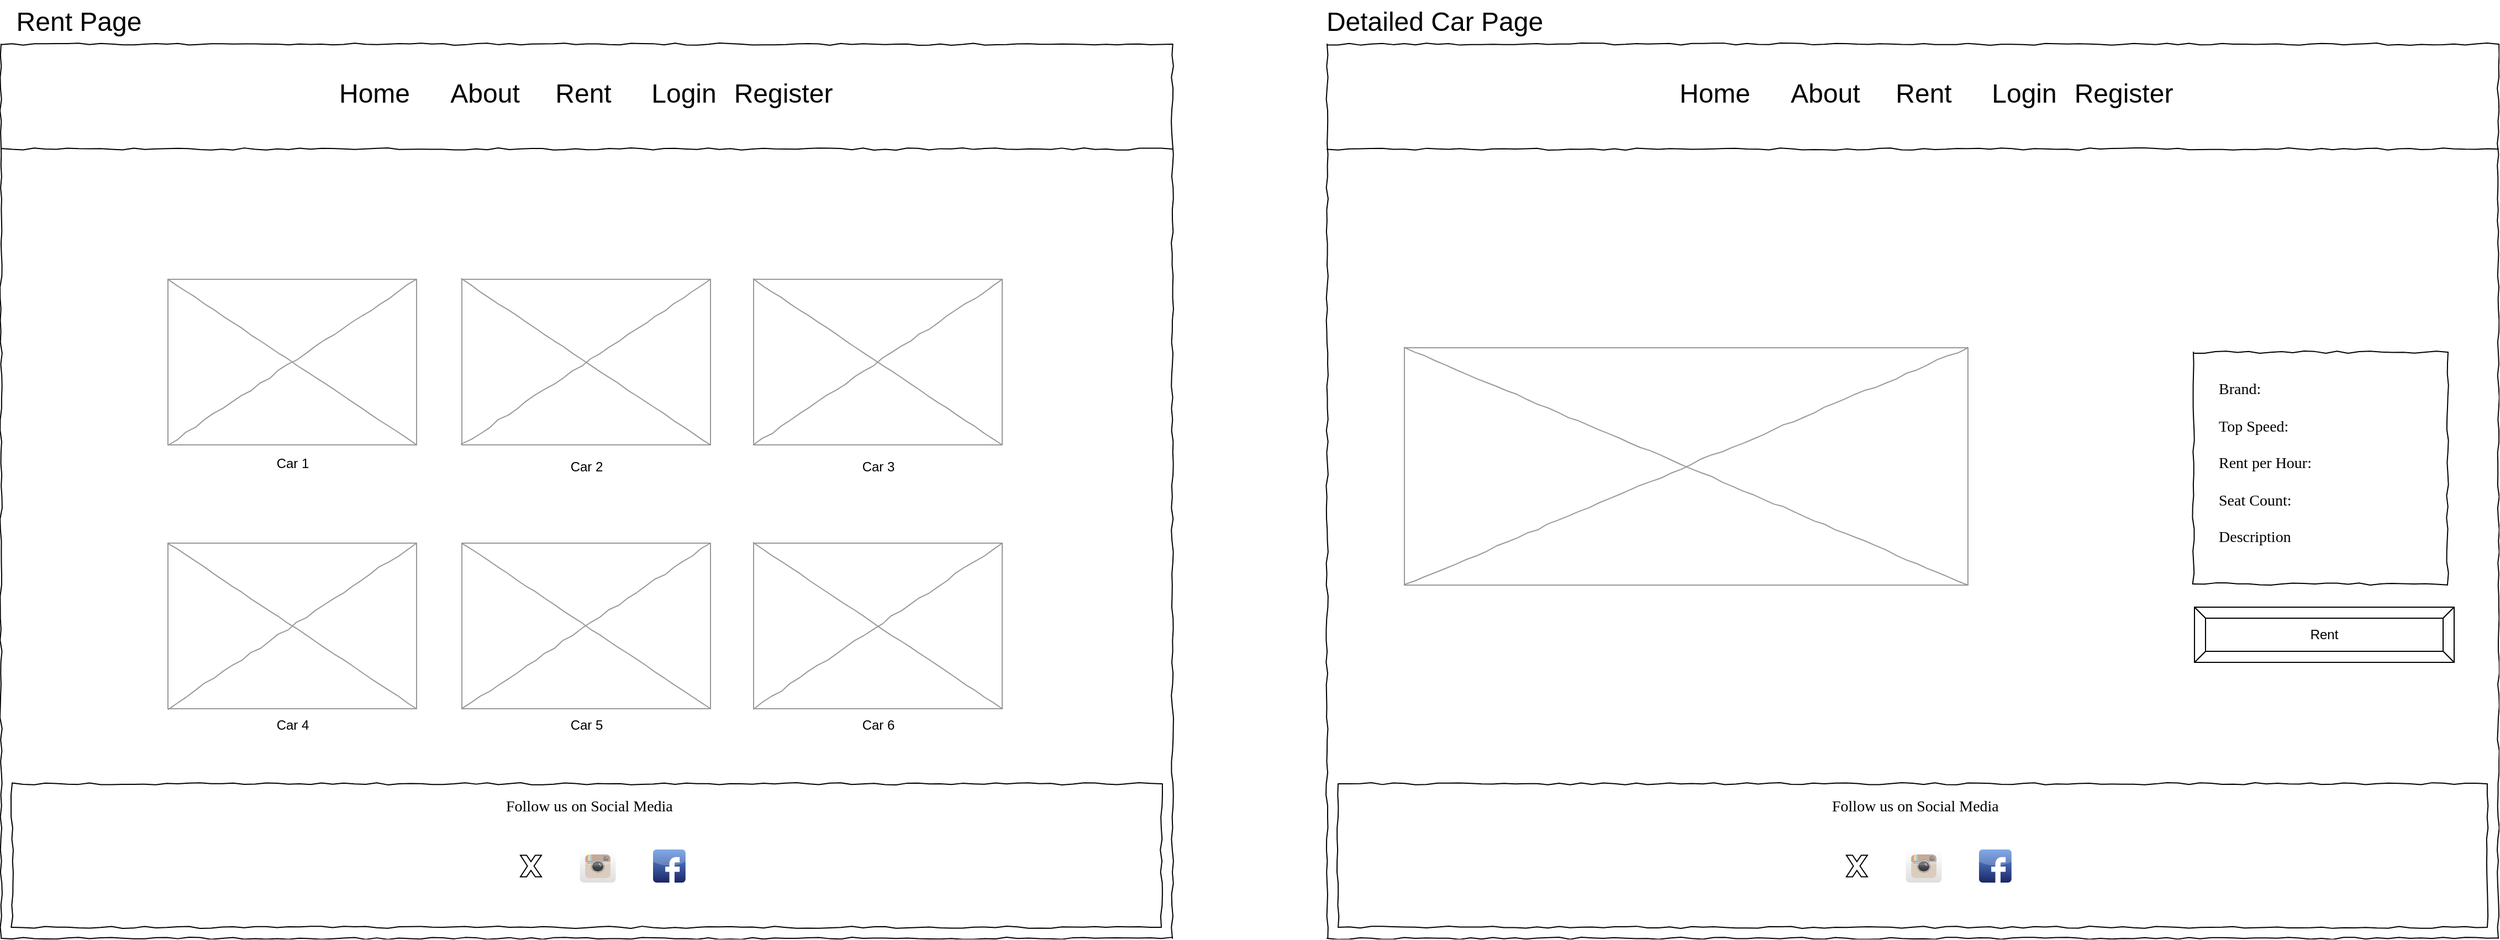 <mxfile version="24.6.4" type="device">
  <diagram name="Page-1" id="03018318-947c-dd8e-b7a3-06fadd420f32">
    <mxGraphModel dx="2472" dy="1988" grid="1" gridSize="10" guides="1" tooltips="1" connect="1" arrows="1" fold="1" page="1" pageScale="1" pageWidth="1100" pageHeight="850" background="#ffffff" math="0" shadow="0">
      <root>
        <mxCell id="0" />
        <mxCell id="1" parent="0" />
        <mxCell id="677b7b8949515195-1" value="" style="whiteSpace=wrap;html=1;rounded=0;shadow=0;labelBackgroundColor=none;strokeColor=#000000;strokeWidth=1;fillColor=none;fontFamily=Verdana;fontSize=12;fontColor=#000000;align=center;comic=1;" parent="1" vertex="1">
          <mxGeometry x="20" y="20" width="1060" height="810" as="geometry" />
        </mxCell>
        <mxCell id="677b7b8949515195-9" value="" style="line;strokeWidth=1;html=1;rounded=0;shadow=0;labelBackgroundColor=none;fillColor=none;fontFamily=Verdana;fontSize=14;fontColor=#000000;align=center;comic=1;" parent="1" vertex="1">
          <mxGeometry x="20" y="110" width="1060" height="10" as="geometry" />
        </mxCell>
        <mxCell id="677b7b8949515195-26" value="" style="whiteSpace=wrap;html=1;rounded=0;shadow=0;labelBackgroundColor=none;strokeWidth=1;fillColor=none;fontFamily=Verdana;fontSize=12;align=center;comic=1;" parent="1" vertex="1">
          <mxGeometry x="30" y="690" width="1040" height="130" as="geometry" />
        </mxCell>
        <mxCell id="y5IsJQyIRW_9o38pP9EZ-4" value="" style="verticalLabelPosition=bottom;shadow=0;dashed=0;align=center;html=1;verticalAlign=top;strokeWidth=1;shape=mxgraph.mockup.graphics.simpleIcon;strokeColor=#999999;rounded=0;labelBackgroundColor=none;fontFamily=Verdana;fontSize=14;fontColor=#000000;comic=1;" parent="1" vertex="1">
          <mxGeometry x="701" y="472" width="225" height="150" as="geometry" />
        </mxCell>
        <mxCell id="y5IsJQyIRW_9o38pP9EZ-10" value="" style="verticalLabelPosition=bottom;shadow=0;dashed=0;align=center;html=1;verticalAlign=top;strokeWidth=1;shape=mxgraph.mockup.graphics.simpleIcon;strokeColor=#999999;rounded=0;labelBackgroundColor=none;fontFamily=Verdana;fontSize=14;fontColor=#000000;comic=1;" parent="1" vertex="1">
          <mxGeometry x="437" y="472" width="225" height="150" as="geometry" />
        </mxCell>
        <mxCell id="y5IsJQyIRW_9o38pP9EZ-11" value="" style="verticalLabelPosition=bottom;shadow=0;dashed=0;align=center;html=1;verticalAlign=top;strokeWidth=1;shape=mxgraph.mockup.graphics.simpleIcon;strokeColor=#999999;rounded=0;labelBackgroundColor=none;fontFamily=Verdana;fontSize=14;fontColor=#000000;comic=1;" parent="1" vertex="1">
          <mxGeometry x="171" y="472" width="225" height="150" as="geometry" />
        </mxCell>
        <mxCell id="y5IsJQyIRW_9o38pP9EZ-12" value="" style="verticalLabelPosition=bottom;shadow=0;dashed=0;align=center;html=1;verticalAlign=top;strokeWidth=1;shape=mxgraph.mockup.graphics.simpleIcon;strokeColor=#999999;rounded=0;labelBackgroundColor=none;fontFamily=Verdana;fontSize=14;fontColor=#000000;comic=1;" parent="1" vertex="1">
          <mxGeometry x="701" y="233" width="225" height="150" as="geometry" />
        </mxCell>
        <mxCell id="y5IsJQyIRW_9o38pP9EZ-13" value="" style="verticalLabelPosition=bottom;shadow=0;dashed=0;align=center;html=1;verticalAlign=top;strokeWidth=1;shape=mxgraph.mockup.graphics.simpleIcon;strokeColor=#999999;rounded=0;labelBackgroundColor=none;fontFamily=Verdana;fontSize=14;fontColor=#000000;comic=1;" parent="1" vertex="1">
          <mxGeometry x="437" y="233" width="225" height="150" as="geometry" />
        </mxCell>
        <mxCell id="y5IsJQyIRW_9o38pP9EZ-14" value="" style="verticalLabelPosition=bottom;shadow=0;dashed=0;align=center;html=1;verticalAlign=top;strokeWidth=1;shape=mxgraph.mockup.graphics.simpleIcon;strokeColor=#999999;rounded=0;labelBackgroundColor=none;fontFamily=Verdana;fontSize=14;fontColor=#000000;comic=1;" parent="1" vertex="1">
          <mxGeometry x="171" y="233" width="225" height="150" as="geometry" />
        </mxCell>
        <mxCell id="y5IsJQyIRW_9o38pP9EZ-17" value="Follow us on Social Media" style="text;html=1;points=[];align=left;verticalAlign=top;spacingTop=-4;fontSize=14;fontFamily=Verdana" parent="1" vertex="1">
          <mxGeometry x="475" y="699.5" width="170" height="20" as="geometry" />
        </mxCell>
        <mxCell id="y5IsJQyIRW_9o38pP9EZ-18" value="" style="dashed=0;outlineConnect=0;html=1;align=center;labelPosition=center;verticalLabelPosition=bottom;verticalAlign=top;shape=mxgraph.webicons.instagram;gradientColor=#DFDEDE" parent="1" vertex="1">
          <mxGeometry x="543.8" y="749.5" width="32.4" height="30" as="geometry" />
        </mxCell>
        <mxCell id="y5IsJQyIRW_9o38pP9EZ-19" value="" style="dashed=0;outlineConnect=0;html=1;align=center;labelPosition=center;verticalLabelPosition=bottom;verticalAlign=top;shape=mxgraph.webicons.facebook;fillColor=#6294E4;gradientColor=#1A2665" parent="1" vertex="1">
          <mxGeometry x="610" y="749.5" width="29.4" height="30" as="geometry" />
        </mxCell>
        <mxCell id="y5IsJQyIRW_9o38pP9EZ-25" value="&lt;span style=&quot;color: rgba(0, 0, 0, 0); font-family: monospace; font-size: 0px; text-align: start; text-wrap: nowrap;&quot;&gt;%3CmxGraphModel%3E%3Croot%3E%3CmxCell%20id%3D%220%22%2F%3E%3CmxCell%20id%3D%221%22%20parent%3D%220%22%2F%3E%3CmxCell%20id%3D%222%22%20value%3D%22%22%20style%3D%22rounded%3D0%3BwhiteSpace%3Dwrap%3Bhtml%3D1%3B%22%20vertex%3D%221%22%20parent%3D%221%22%3E%3CmxGeometry%20x%3D%221250%22%20y%3D%22245%22%20width%3D%22610%22%20height%3D%22160%22%20as%3D%22geometry%22%2F%3E%3C%2FmxCell%3E%3CmxCell%20id%3D%223%22%20value%3D%22%22%20style%3D%22verticalLabelPosition%3Dbottom%3Bshadow%3D0%3Bdashed%3D0%3Balign%3Dcenter%3Bhtml%3D1%3BverticalAlign%3Dtop%3BstrokeWidth%3D1%3Bshape%3Dmxgraph.mockup.graphics.simpleIcon%3BstrokeColor%3D%23999999%3Brounded%3D0%3BlabelBackgroundColor%3Dnone%3BfontFamily%3DVerdana%3BfontSize%3D14%3BfontColor%3D%23000000%3Bcomic%3D1%3B%22%20vertex%3D%221%22%20parent%3D%221%22%3E%3CmxGeometry%20x%3D%221280%22%20y%3D%22277%22%20width%3D%22140%22%20height%3D%2296%22%20as%3D%22geometry%22%2F%3E%3C%2FmxCell%3E%3C%2Froot%3E%3C%2FmxGraphModel%3E&lt;/span&gt;" style="whiteSpace=wrap;html=1;rounded=0;shadow=0;labelBackgroundColor=none;strokeColor=#000000;strokeWidth=1;fillColor=none;fontFamily=Verdana;fontSize=12;fontColor=#000000;align=center;comic=1;" parent="1" vertex="1">
          <mxGeometry x="1220" y="20" width="1060" height="810" as="geometry" />
        </mxCell>
        <mxCell id="y5IsJQyIRW_9o38pP9EZ-35" value="" style="whiteSpace=wrap;html=1;rounded=0;shadow=0;labelBackgroundColor=none;strokeWidth=1;fillColor=none;fontFamily=Verdana;fontSize=12;align=center;comic=1;" parent="1" vertex="1">
          <mxGeometry x="2004" y="299" width="230" height="210" as="geometry" />
        </mxCell>
        <mxCell id="y5IsJQyIRW_9o38pP9EZ-38" value="Brand:&lt;div&gt;&lt;br&gt;&lt;/div&gt;&lt;div&gt;Top Speed:&lt;/div&gt;&lt;div&gt;&lt;br&gt;&lt;/div&gt;&lt;div&gt;Rent per Hour:&lt;/div&gt;&lt;div&gt;&lt;br&gt;&lt;/div&gt;&lt;div&gt;Seat Count:&lt;/div&gt;&lt;div&gt;&lt;br&gt;&lt;/div&gt;&lt;div&gt;Description&lt;/div&gt;" style="text;html=1;points=[];align=left;verticalAlign=top;spacingTop=-4;fontSize=14;fontFamily=Verdana" parent="1" vertex="1">
          <mxGeometry x="2025" y="322" width="170" height="20" as="geometry" />
        </mxCell>
        <mxCell id="y5IsJQyIRW_9o38pP9EZ-61" value="&lt;font style=&quot;font-size: 24px;&quot;&gt;Rent Page&lt;/font&gt;" style="text;html=1;align=center;verticalAlign=middle;resizable=0;points=[];autosize=1;strokeColor=none;fillColor=none;" parent="1" vertex="1">
          <mxGeometry x="20" y="-20" width="140" height="40" as="geometry" />
        </mxCell>
        <mxCell id="y5IsJQyIRW_9o38pP9EZ-62" value="&lt;font style=&quot;font-size: 24px;&quot;&gt;Detailed Car Page&lt;/font&gt;" style="text;html=1;align=center;verticalAlign=middle;resizable=0;points=[];autosize=1;strokeColor=none;fillColor=none;" parent="1" vertex="1">
          <mxGeometry x="1207" y="-20" width="220" height="40" as="geometry" />
        </mxCell>
        <mxCell id="y5IsJQyIRW_9o38pP9EZ-63" value="Rent" style="labelPosition=center;verticalLabelPosition=middle;align=center;html=1;shape=mxgraph.basic.button;dx=10;whiteSpace=wrap;" parent="1" vertex="1">
          <mxGeometry x="2005" y="530" width="235" height="50" as="geometry" />
        </mxCell>
        <mxCell id="DozhcayBd8Z3OF6uSsUL-1" value="" style="verticalLabelPosition=bottom;verticalAlign=top;html=1;shape=mxgraph.basic.x" vertex="1" parent="1">
          <mxGeometry x="490" y="754.75" width="19" height="19.5" as="geometry" />
        </mxCell>
        <mxCell id="DozhcayBd8Z3OF6uSsUL-2" value="Car 1" style="text;html=1;align=center;verticalAlign=middle;whiteSpace=wrap;rounded=0;" vertex="1" parent="1">
          <mxGeometry x="254" y="385" width="60" height="30" as="geometry" />
        </mxCell>
        <mxCell id="DozhcayBd8Z3OF6uSsUL-3" value="Car 2" style="text;html=1;align=center;verticalAlign=middle;whiteSpace=wrap;rounded=0;" vertex="1" parent="1">
          <mxGeometry x="520" y="390" width="60" height="25" as="geometry" />
        </mxCell>
        <mxCell id="DozhcayBd8Z3OF6uSsUL-5" value="Car 3" style="text;html=1;align=center;verticalAlign=middle;whiteSpace=wrap;rounded=0;" vertex="1" parent="1">
          <mxGeometry x="783.5" y="387.5" width="60" height="30" as="geometry" />
        </mxCell>
        <mxCell id="DozhcayBd8Z3OF6uSsUL-6" value="Car 4" style="text;html=1;align=center;verticalAlign=middle;whiteSpace=wrap;rounded=0;" vertex="1" parent="1">
          <mxGeometry x="253.5" y="622" width="60" height="30" as="geometry" />
        </mxCell>
        <mxCell id="DozhcayBd8Z3OF6uSsUL-7" value="Car 5" style="text;html=1;align=center;verticalAlign=middle;whiteSpace=wrap;rounded=0;" vertex="1" parent="1">
          <mxGeometry x="520" y="622" width="60" height="30" as="geometry" />
        </mxCell>
        <mxCell id="DozhcayBd8Z3OF6uSsUL-8" value="Car 6" style="text;html=1;align=center;verticalAlign=middle;whiteSpace=wrap;rounded=0;" vertex="1" parent="1">
          <mxGeometry x="783.5" y="622" width="60" height="30" as="geometry" />
        </mxCell>
        <mxCell id="DozhcayBd8Z3OF6uSsUL-9" value="&lt;font style=&quot;font-size: 24px;&quot;&gt;Home&lt;/font&gt;" style="text;html=1;align=center;verticalAlign=middle;whiteSpace=wrap;rounded=0;" vertex="1" parent="1">
          <mxGeometry x="328" y="50" width="60" height="30" as="geometry" />
        </mxCell>
        <mxCell id="DozhcayBd8Z3OF6uSsUL-10" value="&lt;font style=&quot;font-size: 24px;&quot;&gt;About&lt;/font&gt;" style="text;html=1;align=center;verticalAlign=middle;whiteSpace=wrap;rounded=0;" vertex="1" parent="1">
          <mxGeometry x="428" y="50" width="60" height="30" as="geometry" />
        </mxCell>
        <mxCell id="DozhcayBd8Z3OF6uSsUL-11" value="&lt;span style=&quot;font-size: 24px;&quot;&gt;Rent&lt;/span&gt;" style="text;html=1;align=center;verticalAlign=middle;whiteSpace=wrap;rounded=0;" vertex="1" parent="1">
          <mxGeometry x="517.4" y="50" width="60" height="30" as="geometry" />
        </mxCell>
        <mxCell id="DozhcayBd8Z3OF6uSsUL-12" value="&lt;font style=&quot;font-size: 24px;&quot;&gt;Login&lt;/font&gt;" style="text;html=1;align=center;verticalAlign=middle;whiteSpace=wrap;rounded=0;" vertex="1" parent="1">
          <mxGeometry x="608" y="50" width="60" height="30" as="geometry" />
        </mxCell>
        <mxCell id="DozhcayBd8Z3OF6uSsUL-13" value="&lt;font style=&quot;font-size: 24px;&quot;&gt;Register&lt;/font&gt;" style="text;html=1;align=center;verticalAlign=middle;whiteSpace=wrap;rounded=0;" vertex="1" parent="1">
          <mxGeometry x="698" y="50" width="60" height="30" as="geometry" />
        </mxCell>
        <mxCell id="DozhcayBd8Z3OF6uSsUL-15" value="" style="line;strokeWidth=1;html=1;rounded=0;shadow=0;labelBackgroundColor=none;fillColor=none;fontFamily=Verdana;fontSize=14;fontColor=#000000;align=center;comic=1;" vertex="1" parent="1">
          <mxGeometry x="1220" y="110" width="1060" height="10" as="geometry" />
        </mxCell>
        <mxCell id="DozhcayBd8Z3OF6uSsUL-16" value="&lt;font style=&quot;font-size: 24px;&quot;&gt;Home&lt;/font&gt;" style="text;html=1;align=center;verticalAlign=middle;whiteSpace=wrap;rounded=0;" vertex="1" parent="1">
          <mxGeometry x="1541" y="50" width="60" height="30" as="geometry" />
        </mxCell>
        <mxCell id="DozhcayBd8Z3OF6uSsUL-17" value="&lt;font style=&quot;font-size: 24px;&quot;&gt;About&lt;/font&gt;" style="text;html=1;align=center;verticalAlign=middle;whiteSpace=wrap;rounded=0;" vertex="1" parent="1">
          <mxGeometry x="1641" y="50" width="60" height="30" as="geometry" />
        </mxCell>
        <mxCell id="DozhcayBd8Z3OF6uSsUL-18" value="&lt;span style=&quot;font-size: 24px;&quot;&gt;Rent&lt;/span&gt;" style="text;html=1;align=center;verticalAlign=middle;whiteSpace=wrap;rounded=0;" vertex="1" parent="1">
          <mxGeometry x="1730.4" y="50" width="60" height="30" as="geometry" />
        </mxCell>
        <mxCell id="DozhcayBd8Z3OF6uSsUL-19" value="&lt;font style=&quot;font-size: 24px;&quot;&gt;Login&lt;/font&gt;" style="text;html=1;align=center;verticalAlign=middle;whiteSpace=wrap;rounded=0;" vertex="1" parent="1">
          <mxGeometry x="1821" y="50" width="60" height="30" as="geometry" />
        </mxCell>
        <mxCell id="DozhcayBd8Z3OF6uSsUL-20" value="&lt;font style=&quot;font-size: 24px;&quot;&gt;Register&lt;/font&gt;" style="text;html=1;align=center;verticalAlign=middle;whiteSpace=wrap;rounded=0;" vertex="1" parent="1">
          <mxGeometry x="1911" y="50" width="60" height="30" as="geometry" />
        </mxCell>
        <mxCell id="DozhcayBd8Z3OF6uSsUL-29" value="" style="whiteSpace=wrap;html=1;rounded=0;shadow=0;labelBackgroundColor=none;strokeWidth=1;fillColor=none;fontFamily=Verdana;fontSize=12;align=center;comic=1;" vertex="1" parent="1">
          <mxGeometry x="1230" y="690" width="1040" height="130" as="geometry" />
        </mxCell>
        <mxCell id="DozhcayBd8Z3OF6uSsUL-30" value="" style="dashed=0;outlineConnect=0;html=1;align=center;labelPosition=center;verticalLabelPosition=bottom;verticalAlign=top;shape=mxgraph.webicons.instagram;gradientColor=#DFDEDE" vertex="1" parent="1">
          <mxGeometry x="1743.8" y="749.5" width="32.4" height="30" as="geometry" />
        </mxCell>
        <mxCell id="DozhcayBd8Z3OF6uSsUL-31" value="" style="dashed=0;outlineConnect=0;html=1;align=center;labelPosition=center;verticalLabelPosition=bottom;verticalAlign=top;shape=mxgraph.webicons.facebook;fillColor=#6294E4;gradientColor=#1A2665" vertex="1" parent="1">
          <mxGeometry x="1810" y="749.5" width="29.4" height="30" as="geometry" />
        </mxCell>
        <mxCell id="DozhcayBd8Z3OF6uSsUL-32" value="" style="verticalLabelPosition=bottom;verticalAlign=top;html=1;shape=mxgraph.basic.x" vertex="1" parent="1">
          <mxGeometry x="1690" y="754.75" width="19" height="19.5" as="geometry" />
        </mxCell>
        <mxCell id="DozhcayBd8Z3OF6uSsUL-33" value="" style="verticalLabelPosition=bottom;shadow=0;dashed=0;align=center;html=1;verticalAlign=top;strokeWidth=1;shape=mxgraph.mockup.graphics.simpleIcon;strokeColor=#999999;rounded=0;labelBackgroundColor=none;fontFamily=Verdana;fontSize=14;fontColor=#000000;comic=1;" vertex="1" parent="1">
          <mxGeometry x="1290" y="295" width="510" height="215" as="geometry" />
        </mxCell>
        <mxCell id="DozhcayBd8Z3OF6uSsUL-34" value="Follow us on Social Media" style="text;html=1;points=[];align=left;verticalAlign=top;spacingTop=-4;fontSize=14;fontFamily=Verdana" vertex="1" parent="1">
          <mxGeometry x="1675" y="699.5" width="170" height="20" as="geometry" />
        </mxCell>
      </root>
    </mxGraphModel>
  </diagram>
</mxfile>

